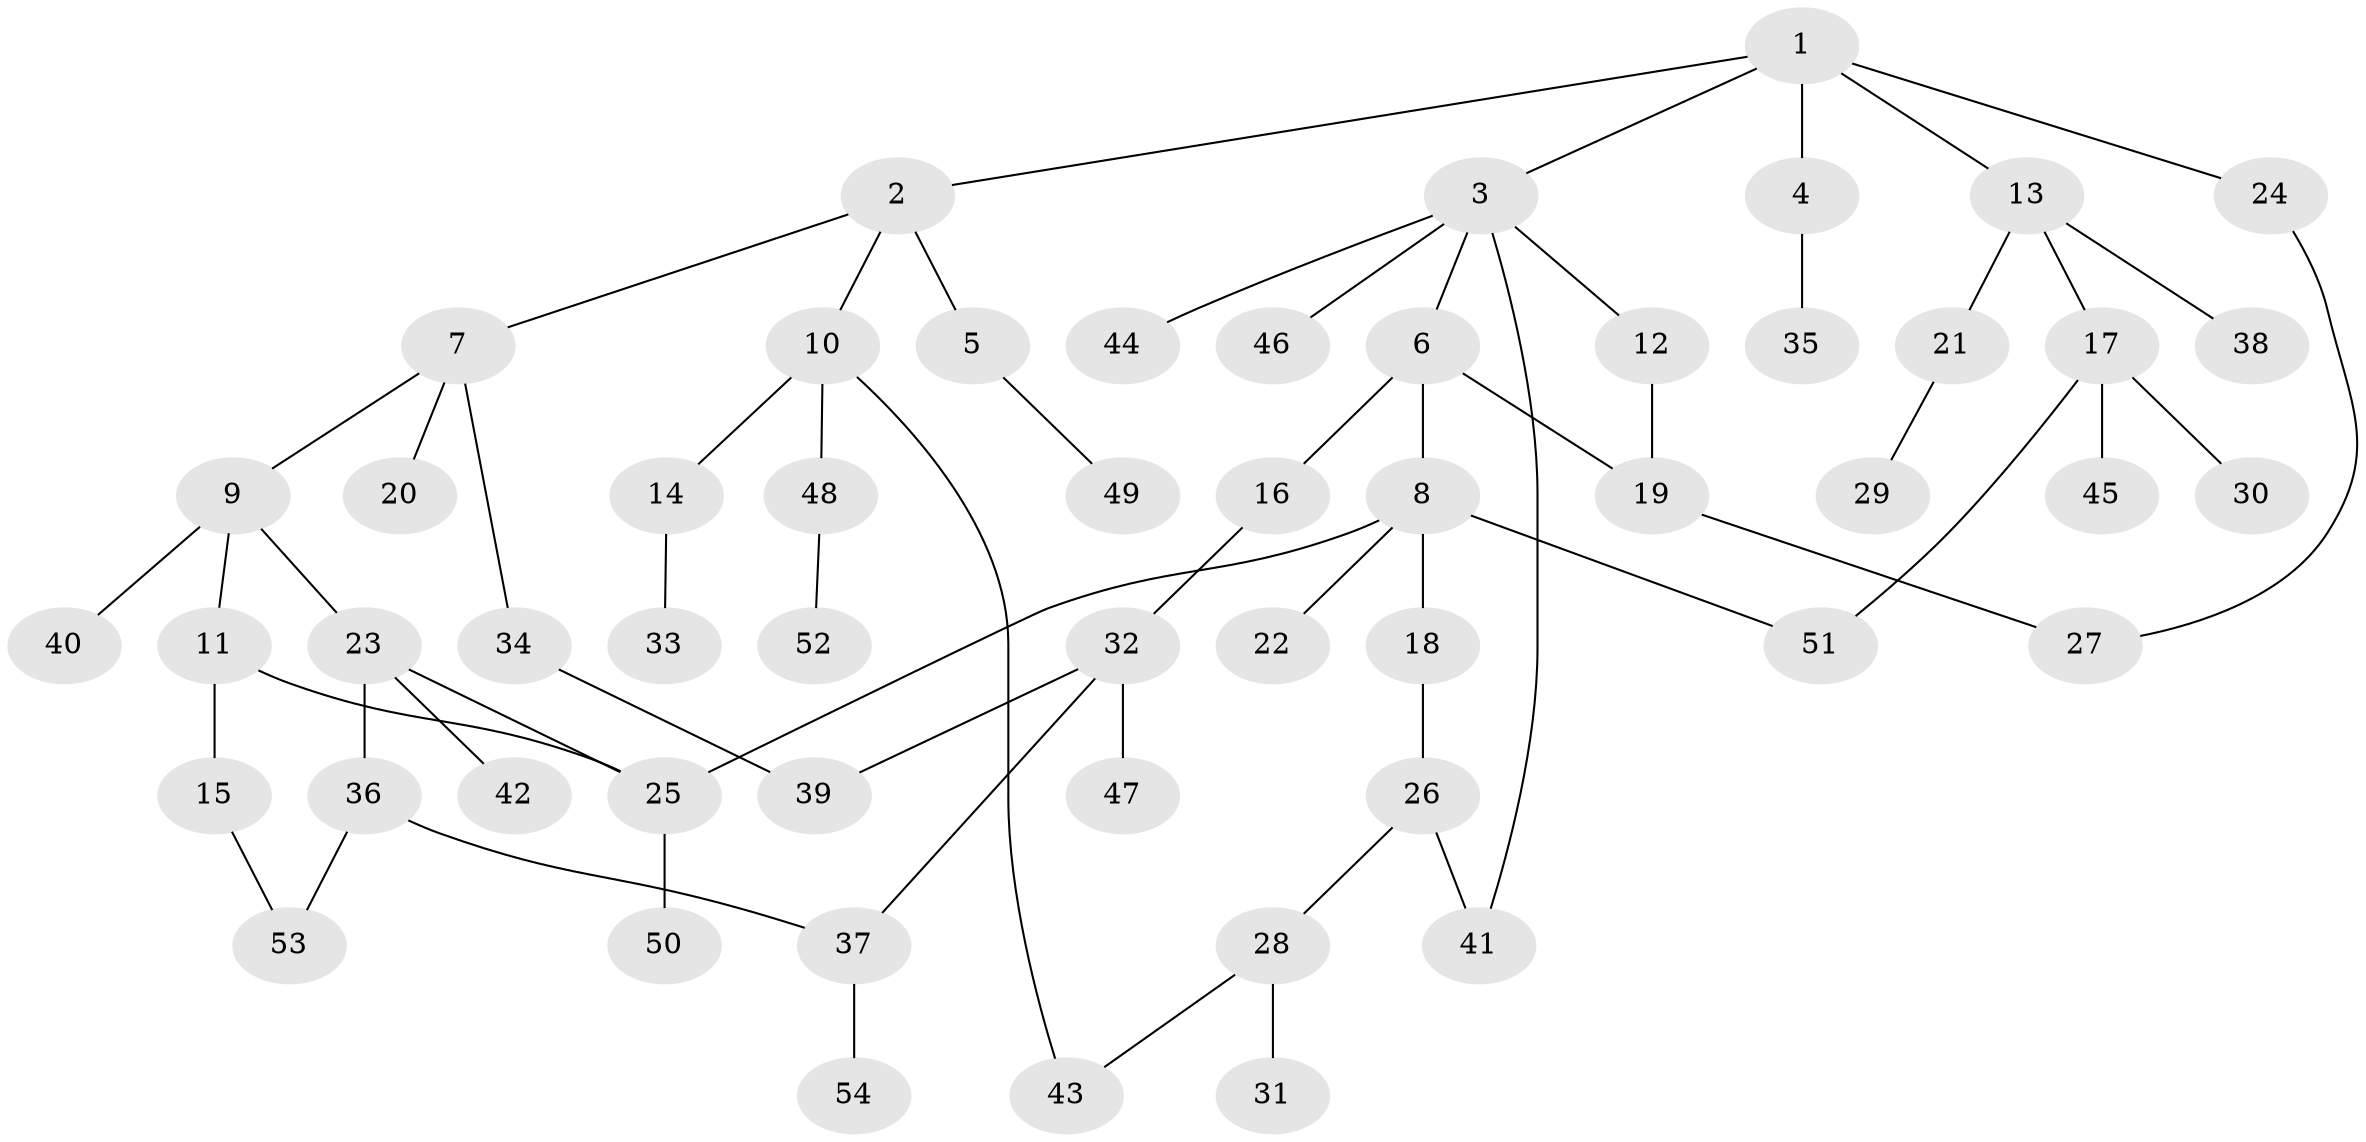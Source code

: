 // coarse degree distribution, {9: 0.03125, 5: 0.03125, 2: 0.25, 1: 0.4375, 4: 0.125, 6: 0.0625, 3: 0.0625}
// Generated by graph-tools (version 1.1) at 2025/17/03/04/25 18:17:04]
// undirected, 54 vertices, 63 edges
graph export_dot {
graph [start="1"]
  node [color=gray90,style=filled];
  1;
  2;
  3;
  4;
  5;
  6;
  7;
  8;
  9;
  10;
  11;
  12;
  13;
  14;
  15;
  16;
  17;
  18;
  19;
  20;
  21;
  22;
  23;
  24;
  25;
  26;
  27;
  28;
  29;
  30;
  31;
  32;
  33;
  34;
  35;
  36;
  37;
  38;
  39;
  40;
  41;
  42;
  43;
  44;
  45;
  46;
  47;
  48;
  49;
  50;
  51;
  52;
  53;
  54;
  1 -- 2;
  1 -- 3;
  1 -- 4;
  1 -- 13;
  1 -- 24;
  2 -- 5;
  2 -- 7;
  2 -- 10;
  3 -- 6;
  3 -- 12;
  3 -- 44;
  3 -- 46;
  3 -- 41;
  4 -- 35;
  5 -- 49;
  6 -- 8;
  6 -- 16;
  6 -- 19;
  7 -- 9;
  7 -- 20;
  7 -- 34;
  8 -- 18;
  8 -- 22;
  8 -- 51;
  8 -- 25;
  9 -- 11;
  9 -- 23;
  9 -- 40;
  10 -- 14;
  10 -- 48;
  10 -- 43;
  11 -- 15;
  11 -- 25;
  12 -- 19;
  13 -- 17;
  13 -- 21;
  13 -- 38;
  14 -- 33;
  15 -- 53;
  16 -- 32;
  17 -- 30;
  17 -- 45;
  17 -- 51;
  18 -- 26;
  19 -- 27;
  21 -- 29;
  23 -- 36;
  23 -- 42;
  23 -- 25;
  24 -- 27;
  25 -- 50;
  26 -- 28;
  26 -- 41;
  28 -- 31;
  28 -- 43;
  32 -- 37;
  32 -- 39;
  32 -- 47;
  34 -- 39;
  36 -- 37;
  36 -- 53;
  37 -- 54;
  48 -- 52;
}
